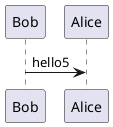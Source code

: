 This file is used by the TestProxy unit test. It contains 2 diagrams description.

@startuml
!pragma revision 5
Bob -> Alice : hello5
@enduml
